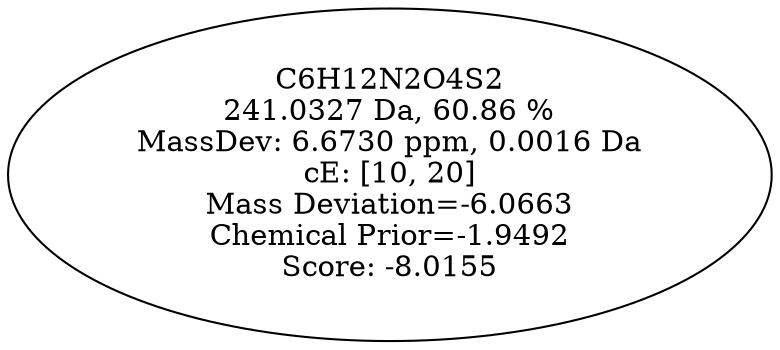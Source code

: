 strict digraph {
v1 [label="C6H12N2O4S2\n241.0327 Da, 60.86 %\nMassDev: 6.6730 ppm, 0.0016 Da\ncE: [10, 20]\nMass Deviation=-6.0663\nChemical Prior=-1.9492\nScore: -8.0155"];
}